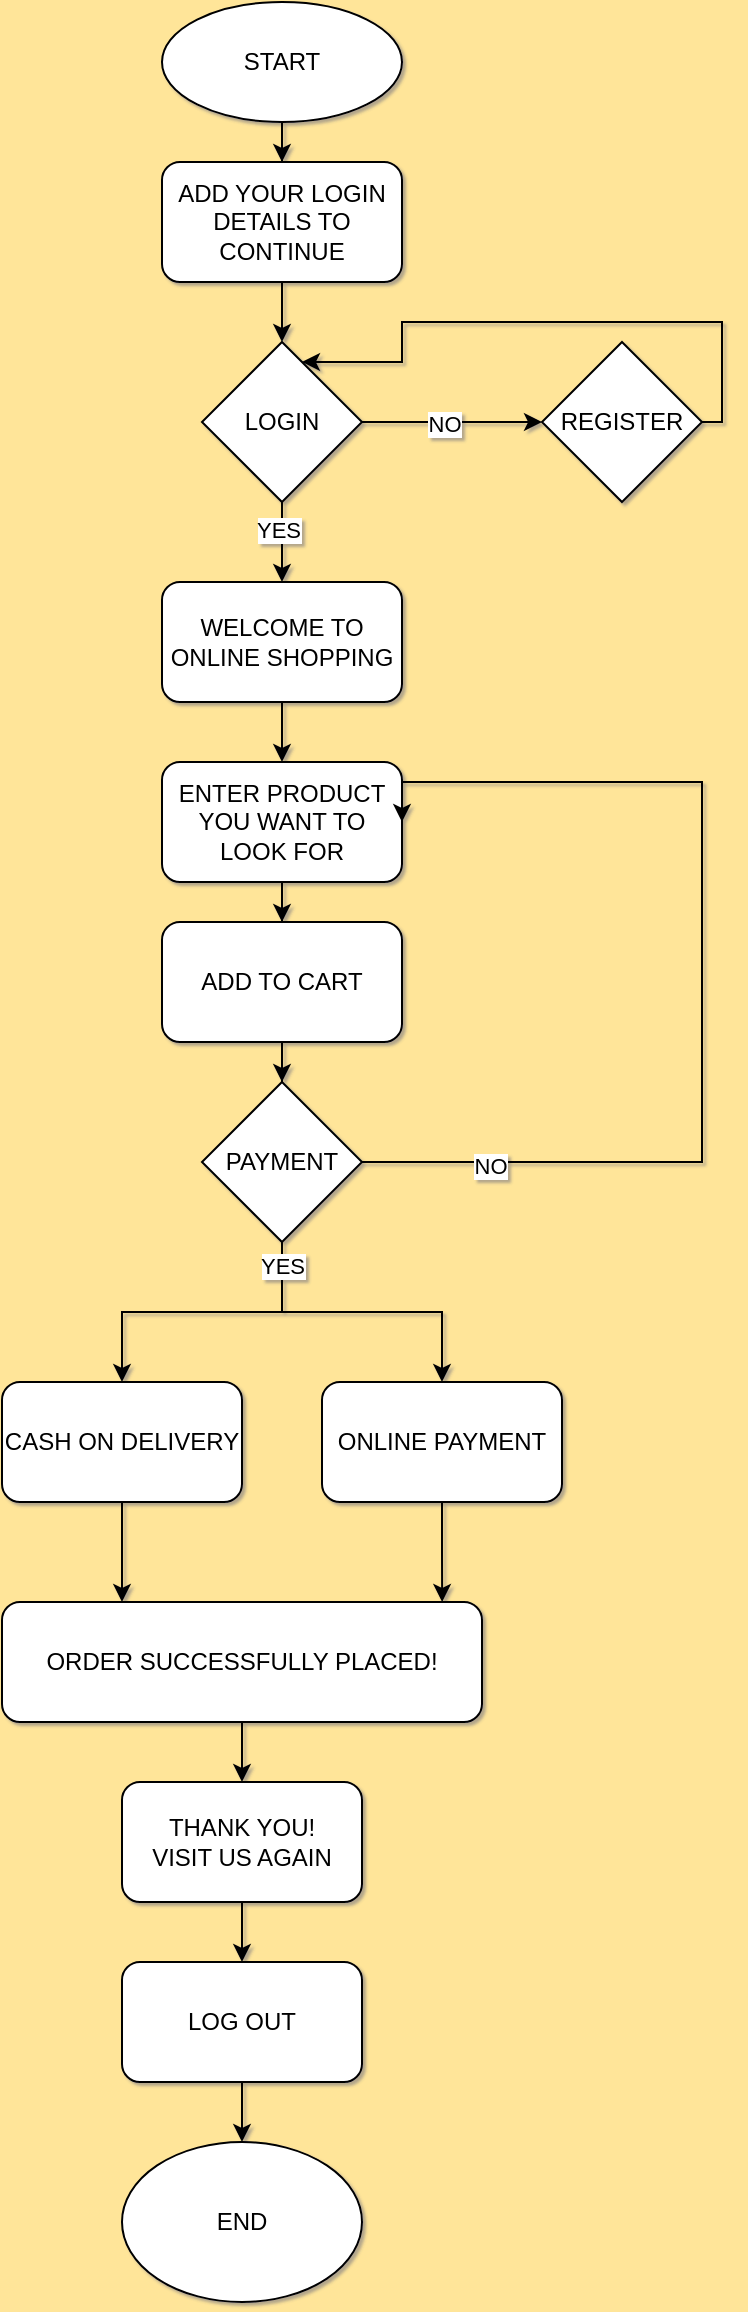<mxfile version="22.1.1" type="device">
  <diagram name="Page-1" id="9oAxFKHwxlZn96xhlQ3U">
    <mxGraphModel dx="880" dy="478" grid="1" gridSize="10" guides="1" tooltips="1" connect="1" arrows="1" fold="1" page="1" pageScale="1" pageWidth="827" pageHeight="1169" background="#FFE599" math="0" shadow="1">
      <root>
        <mxCell id="0" />
        <mxCell id="1" parent="0" />
        <mxCell id="WV0uYTEq_0Fr4xe2AWIn-3" value="" style="edgeStyle=orthogonalEdgeStyle;rounded=0;orthogonalLoop=1;jettySize=auto;html=1;labelBackgroundColor=none;fontColor=default;" edge="1" parent="1" source="WV0uYTEq_0Fr4xe2AWIn-42" target="WV0uYTEq_0Fr4xe2AWIn-2">
          <mxGeometry relative="1" as="geometry" />
        </mxCell>
        <mxCell id="WV0uYTEq_0Fr4xe2AWIn-58" value="" style="edgeStyle=orthogonalEdgeStyle;rounded=0;orthogonalLoop=1;jettySize=auto;html=1;" edge="1" parent="1" source="WV0uYTEq_0Fr4xe2AWIn-1" target="WV0uYTEq_0Fr4xe2AWIn-42">
          <mxGeometry relative="1" as="geometry" />
        </mxCell>
        <mxCell id="WV0uYTEq_0Fr4xe2AWIn-1" value="START" style="ellipse;whiteSpace=wrap;html=1;labelBackgroundColor=none;" vertex="1" parent="1">
          <mxGeometry x="360" y="10" width="120" height="60" as="geometry" />
        </mxCell>
        <mxCell id="WV0uYTEq_0Fr4xe2AWIn-9" value="" style="edgeStyle=orthogonalEdgeStyle;rounded=0;orthogonalLoop=1;jettySize=auto;html=1;labelBackgroundColor=none;fontColor=default;" edge="1" parent="1" source="WV0uYTEq_0Fr4xe2AWIn-2" target="WV0uYTEq_0Fr4xe2AWIn-8">
          <mxGeometry relative="1" as="geometry" />
        </mxCell>
        <mxCell id="WV0uYTEq_0Fr4xe2AWIn-57" value="NO" style="edgeLabel;html=1;align=center;verticalAlign=middle;resizable=0;points=[];" vertex="1" connectable="0" parent="WV0uYTEq_0Fr4xe2AWIn-9">
          <mxGeometry x="-0.1" y="-1" relative="1" as="geometry">
            <mxPoint as="offset" />
          </mxGeometry>
        </mxCell>
        <mxCell id="WV0uYTEq_0Fr4xe2AWIn-60" style="edgeStyle=orthogonalEdgeStyle;rounded=0;orthogonalLoop=1;jettySize=auto;html=1;exitX=0.5;exitY=1;exitDx=0;exitDy=0;entryX=0.5;entryY=0;entryDx=0;entryDy=0;" edge="1" parent="1" source="WV0uYTEq_0Fr4xe2AWIn-2" target="WV0uYTEq_0Fr4xe2AWIn-59">
          <mxGeometry relative="1" as="geometry" />
        </mxCell>
        <mxCell id="WV0uYTEq_0Fr4xe2AWIn-62" value="YES" style="edgeLabel;html=1;align=center;verticalAlign=middle;resizable=0;points=[];" vertex="1" connectable="0" parent="WV0uYTEq_0Fr4xe2AWIn-60">
          <mxGeometry x="-0.3" y="-2" relative="1" as="geometry">
            <mxPoint as="offset" />
          </mxGeometry>
        </mxCell>
        <mxCell id="WV0uYTEq_0Fr4xe2AWIn-2" value="LOGIN" style="rhombus;whiteSpace=wrap;html=1;labelBackgroundColor=none;" vertex="1" parent="1">
          <mxGeometry x="380" y="180" width="80" height="80" as="geometry" />
        </mxCell>
        <mxCell id="WV0uYTEq_0Fr4xe2AWIn-16" value="" style="edgeStyle=orthogonalEdgeStyle;rounded=0;orthogonalLoop=1;jettySize=auto;html=1;labelBackgroundColor=none;fontColor=default;" edge="1" parent="1" source="WV0uYTEq_0Fr4xe2AWIn-4" target="WV0uYTEq_0Fr4xe2AWIn-15">
          <mxGeometry relative="1" as="geometry" />
        </mxCell>
        <mxCell id="WV0uYTEq_0Fr4xe2AWIn-4" value="ENTER PRODUCT YOU WANT TO LOOK FOR" style="rounded=1;whiteSpace=wrap;html=1;labelBackgroundColor=none;" vertex="1" parent="1">
          <mxGeometry x="360" y="390" width="120" height="60" as="geometry" />
        </mxCell>
        <mxCell id="WV0uYTEq_0Fr4xe2AWIn-8" value="REGISTER" style="rhombus;whiteSpace=wrap;html=1;labelBackgroundColor=none;" vertex="1" parent="1">
          <mxGeometry x="550" y="180" width="80" height="80" as="geometry" />
        </mxCell>
        <mxCell id="WV0uYTEq_0Fr4xe2AWIn-50" style="edgeStyle=orthogonalEdgeStyle;rounded=0;orthogonalLoop=1;jettySize=auto;html=1;exitX=0.5;exitY=1;exitDx=0;exitDy=0;labelBackgroundColor=none;fontColor=default;" edge="1" parent="1" source="WV0uYTEq_0Fr4xe2AWIn-15" target="WV0uYTEq_0Fr4xe2AWIn-19">
          <mxGeometry relative="1" as="geometry" />
        </mxCell>
        <mxCell id="WV0uYTEq_0Fr4xe2AWIn-15" value="ADD TO CART" style="rounded=1;whiteSpace=wrap;html=1;labelBackgroundColor=none;" vertex="1" parent="1">
          <mxGeometry x="360" y="470" width="120" height="60" as="geometry" />
        </mxCell>
        <mxCell id="WV0uYTEq_0Fr4xe2AWIn-47" style="edgeStyle=orthogonalEdgeStyle;rounded=0;orthogonalLoop=1;jettySize=auto;html=1;exitX=0.5;exitY=1;exitDx=0;exitDy=0;entryX=0.5;entryY=0;entryDx=0;entryDy=0;labelBackgroundColor=none;fontColor=default;" edge="1" parent="1" source="WV0uYTEq_0Fr4xe2AWIn-19" target="WV0uYTEq_0Fr4xe2AWIn-25">
          <mxGeometry relative="1" as="geometry" />
        </mxCell>
        <mxCell id="WV0uYTEq_0Fr4xe2AWIn-48" style="edgeStyle=orthogonalEdgeStyle;rounded=0;orthogonalLoop=1;jettySize=auto;html=1;exitX=0.5;exitY=1;exitDx=0;exitDy=0;entryX=0.5;entryY=0;entryDx=0;entryDy=0;labelBackgroundColor=none;fontColor=default;" edge="1" parent="1" source="WV0uYTEq_0Fr4xe2AWIn-19" target="WV0uYTEq_0Fr4xe2AWIn-30">
          <mxGeometry relative="1" as="geometry" />
        </mxCell>
        <mxCell id="WV0uYTEq_0Fr4xe2AWIn-54" value="YES" style="edgeLabel;html=1;align=center;verticalAlign=middle;resizable=0;points=[];" vertex="1" connectable="0" parent="WV0uYTEq_0Fr4xe2AWIn-48">
          <mxGeometry x="-0.843" relative="1" as="geometry">
            <mxPoint as="offset" />
          </mxGeometry>
        </mxCell>
        <mxCell id="WV0uYTEq_0Fr4xe2AWIn-51" style="edgeStyle=orthogonalEdgeStyle;rounded=0;orthogonalLoop=1;jettySize=auto;html=1;exitX=1;exitY=0.5;exitDx=0;exitDy=0;entryX=1;entryY=0.5;entryDx=0;entryDy=0;labelBackgroundColor=none;fontColor=default;" edge="1" parent="1" source="WV0uYTEq_0Fr4xe2AWIn-19" target="WV0uYTEq_0Fr4xe2AWIn-4">
          <mxGeometry relative="1" as="geometry">
            <mxPoint x="480" y="540" as="sourcePoint" />
            <mxPoint x="500" y="350" as="targetPoint" />
            <Array as="points">
              <mxPoint x="630" y="590" />
              <mxPoint x="630" y="400" />
            </Array>
          </mxGeometry>
        </mxCell>
        <mxCell id="WV0uYTEq_0Fr4xe2AWIn-55" value="NO" style="edgeLabel;html=1;align=center;verticalAlign=middle;resizable=0;points=[];" vertex="1" connectable="0" parent="WV0uYTEq_0Fr4xe2AWIn-51">
          <mxGeometry x="-0.761" y="-2" relative="1" as="geometry">
            <mxPoint as="offset" />
          </mxGeometry>
        </mxCell>
        <mxCell id="WV0uYTEq_0Fr4xe2AWIn-19" value="PAYMENT" style="rhombus;whiteSpace=wrap;html=1;labelBackgroundColor=none;" vertex="1" parent="1">
          <mxGeometry x="380" y="550" width="80" height="80" as="geometry" />
        </mxCell>
        <mxCell id="WV0uYTEq_0Fr4xe2AWIn-33" style="edgeStyle=orthogonalEdgeStyle;rounded=0;orthogonalLoop=1;jettySize=auto;html=1;exitX=0.5;exitY=1;exitDx=0;exitDy=0;entryX=0.25;entryY=0;entryDx=0;entryDy=0;labelBackgroundColor=none;fontColor=default;" edge="1" parent="1" source="WV0uYTEq_0Fr4xe2AWIn-25" target="WV0uYTEq_0Fr4xe2AWIn-35">
          <mxGeometry relative="1" as="geometry">
            <mxPoint x="350" y="720" as="targetPoint" />
            <Array as="points" />
          </mxGeometry>
        </mxCell>
        <mxCell id="WV0uYTEq_0Fr4xe2AWIn-25" value="CASH ON DELIVERY" style="rounded=1;whiteSpace=wrap;html=1;labelBackgroundColor=none;" vertex="1" parent="1">
          <mxGeometry x="280" y="700" width="120" height="60" as="geometry" />
        </mxCell>
        <mxCell id="WV0uYTEq_0Fr4xe2AWIn-34" style="edgeStyle=orthogonalEdgeStyle;rounded=0;orthogonalLoop=1;jettySize=auto;html=1;exitX=0.5;exitY=1;exitDx=0;exitDy=0;entryX=0.917;entryY=0;entryDx=0;entryDy=0;entryPerimeter=0;labelBackgroundColor=none;fontColor=default;" edge="1" parent="1" source="WV0uYTEq_0Fr4xe2AWIn-30" target="WV0uYTEq_0Fr4xe2AWIn-35">
          <mxGeometry relative="1" as="geometry">
            <mxPoint x="500" y="640" as="targetPoint" />
          </mxGeometry>
        </mxCell>
        <mxCell id="WV0uYTEq_0Fr4xe2AWIn-30" value="ONLINE PAYMENT" style="rounded=1;whiteSpace=wrap;html=1;labelBackgroundColor=none;" vertex="1" parent="1">
          <mxGeometry x="440" y="700" width="120" height="60" as="geometry" />
        </mxCell>
        <mxCell id="WV0uYTEq_0Fr4xe2AWIn-45" style="edgeStyle=orthogonalEdgeStyle;rounded=0;orthogonalLoop=1;jettySize=auto;html=1;exitX=0.5;exitY=1;exitDx=0;exitDy=0;entryX=0.5;entryY=0;entryDx=0;entryDy=0;labelBackgroundColor=none;fontColor=default;" edge="1" parent="1" source="WV0uYTEq_0Fr4xe2AWIn-35" target="WV0uYTEq_0Fr4xe2AWIn-44">
          <mxGeometry relative="1" as="geometry" />
        </mxCell>
        <mxCell id="WV0uYTEq_0Fr4xe2AWIn-35" value="ORDER SUCCESSFULLY PLACED!" style="rounded=1;whiteSpace=wrap;html=1;labelBackgroundColor=none;" vertex="1" parent="1">
          <mxGeometry x="280" y="810" width="240" height="60" as="geometry" />
        </mxCell>
        <mxCell id="WV0uYTEq_0Fr4xe2AWIn-40" style="edgeStyle=orthogonalEdgeStyle;rounded=0;orthogonalLoop=1;jettySize=auto;html=1;exitX=0.5;exitY=1;exitDx=0;exitDy=0;entryX=0.5;entryY=0;entryDx=0;entryDy=0;labelBackgroundColor=none;fontColor=default;" edge="1" parent="1" source="WV0uYTEq_0Fr4xe2AWIn-37" target="WV0uYTEq_0Fr4xe2AWIn-39">
          <mxGeometry relative="1" as="geometry" />
        </mxCell>
        <mxCell id="WV0uYTEq_0Fr4xe2AWIn-37" value="LOG OUT" style="rounded=1;whiteSpace=wrap;html=1;labelBackgroundColor=none;" vertex="1" parent="1">
          <mxGeometry x="340" y="990" width="120" height="60" as="geometry" />
        </mxCell>
        <mxCell id="WV0uYTEq_0Fr4xe2AWIn-39" value="END" style="ellipse;whiteSpace=wrap;html=1;labelBackgroundColor=none;" vertex="1" parent="1">
          <mxGeometry x="340" y="1080" width="120" height="80" as="geometry" />
        </mxCell>
        <mxCell id="WV0uYTEq_0Fr4xe2AWIn-42" value="ADD YOUR LOGIN DETAILS TO CONTINUE" style="rounded=1;whiteSpace=wrap;html=1;labelBackgroundColor=none;" vertex="1" parent="1">
          <mxGeometry x="360" y="90" width="120" height="60" as="geometry" />
        </mxCell>
        <mxCell id="WV0uYTEq_0Fr4xe2AWIn-46" style="edgeStyle=orthogonalEdgeStyle;rounded=0;orthogonalLoop=1;jettySize=auto;html=1;exitX=0.5;exitY=1;exitDx=0;exitDy=0;entryX=0.5;entryY=0;entryDx=0;entryDy=0;labelBackgroundColor=none;fontColor=default;" edge="1" parent="1" source="WV0uYTEq_0Fr4xe2AWIn-44" target="WV0uYTEq_0Fr4xe2AWIn-37">
          <mxGeometry relative="1" as="geometry" />
        </mxCell>
        <mxCell id="WV0uYTEq_0Fr4xe2AWIn-44" value="THANK YOU!&lt;br&gt;VISIT US AGAIN" style="rounded=1;whiteSpace=wrap;html=1;labelBackgroundColor=none;" vertex="1" parent="1">
          <mxGeometry x="340" y="900" width="120" height="60" as="geometry" />
        </mxCell>
        <mxCell id="WV0uYTEq_0Fr4xe2AWIn-53" style="edgeStyle=orthogonalEdgeStyle;rounded=0;orthogonalLoop=1;jettySize=auto;html=1;exitX=1;exitY=0.5;exitDx=0;exitDy=0;entryX=0.625;entryY=0.125;entryDx=0;entryDy=0;entryPerimeter=0;labelBackgroundColor=none;fontColor=default;" edge="1" parent="1" source="WV0uYTEq_0Fr4xe2AWIn-8" target="WV0uYTEq_0Fr4xe2AWIn-2">
          <mxGeometry relative="1" as="geometry">
            <mxPoint x="440" y="210" as="targetPoint" />
            <Array as="points">
              <mxPoint x="640" y="220" />
              <mxPoint x="640" y="170" />
              <mxPoint x="480" y="170" />
              <mxPoint x="480" y="190" />
            </Array>
          </mxGeometry>
        </mxCell>
        <mxCell id="WV0uYTEq_0Fr4xe2AWIn-61" style="edgeStyle=orthogonalEdgeStyle;rounded=0;orthogonalLoop=1;jettySize=auto;html=1;exitX=0.5;exitY=1;exitDx=0;exitDy=0;entryX=0.5;entryY=0;entryDx=0;entryDy=0;" edge="1" parent="1" source="WV0uYTEq_0Fr4xe2AWIn-59" target="WV0uYTEq_0Fr4xe2AWIn-4">
          <mxGeometry relative="1" as="geometry" />
        </mxCell>
        <mxCell id="WV0uYTEq_0Fr4xe2AWIn-59" value="WELCOME TO ONLINE SHOPPING" style="rounded=1;whiteSpace=wrap;html=1;" vertex="1" parent="1">
          <mxGeometry x="360" y="300" width="120" height="60" as="geometry" />
        </mxCell>
      </root>
    </mxGraphModel>
  </diagram>
</mxfile>
